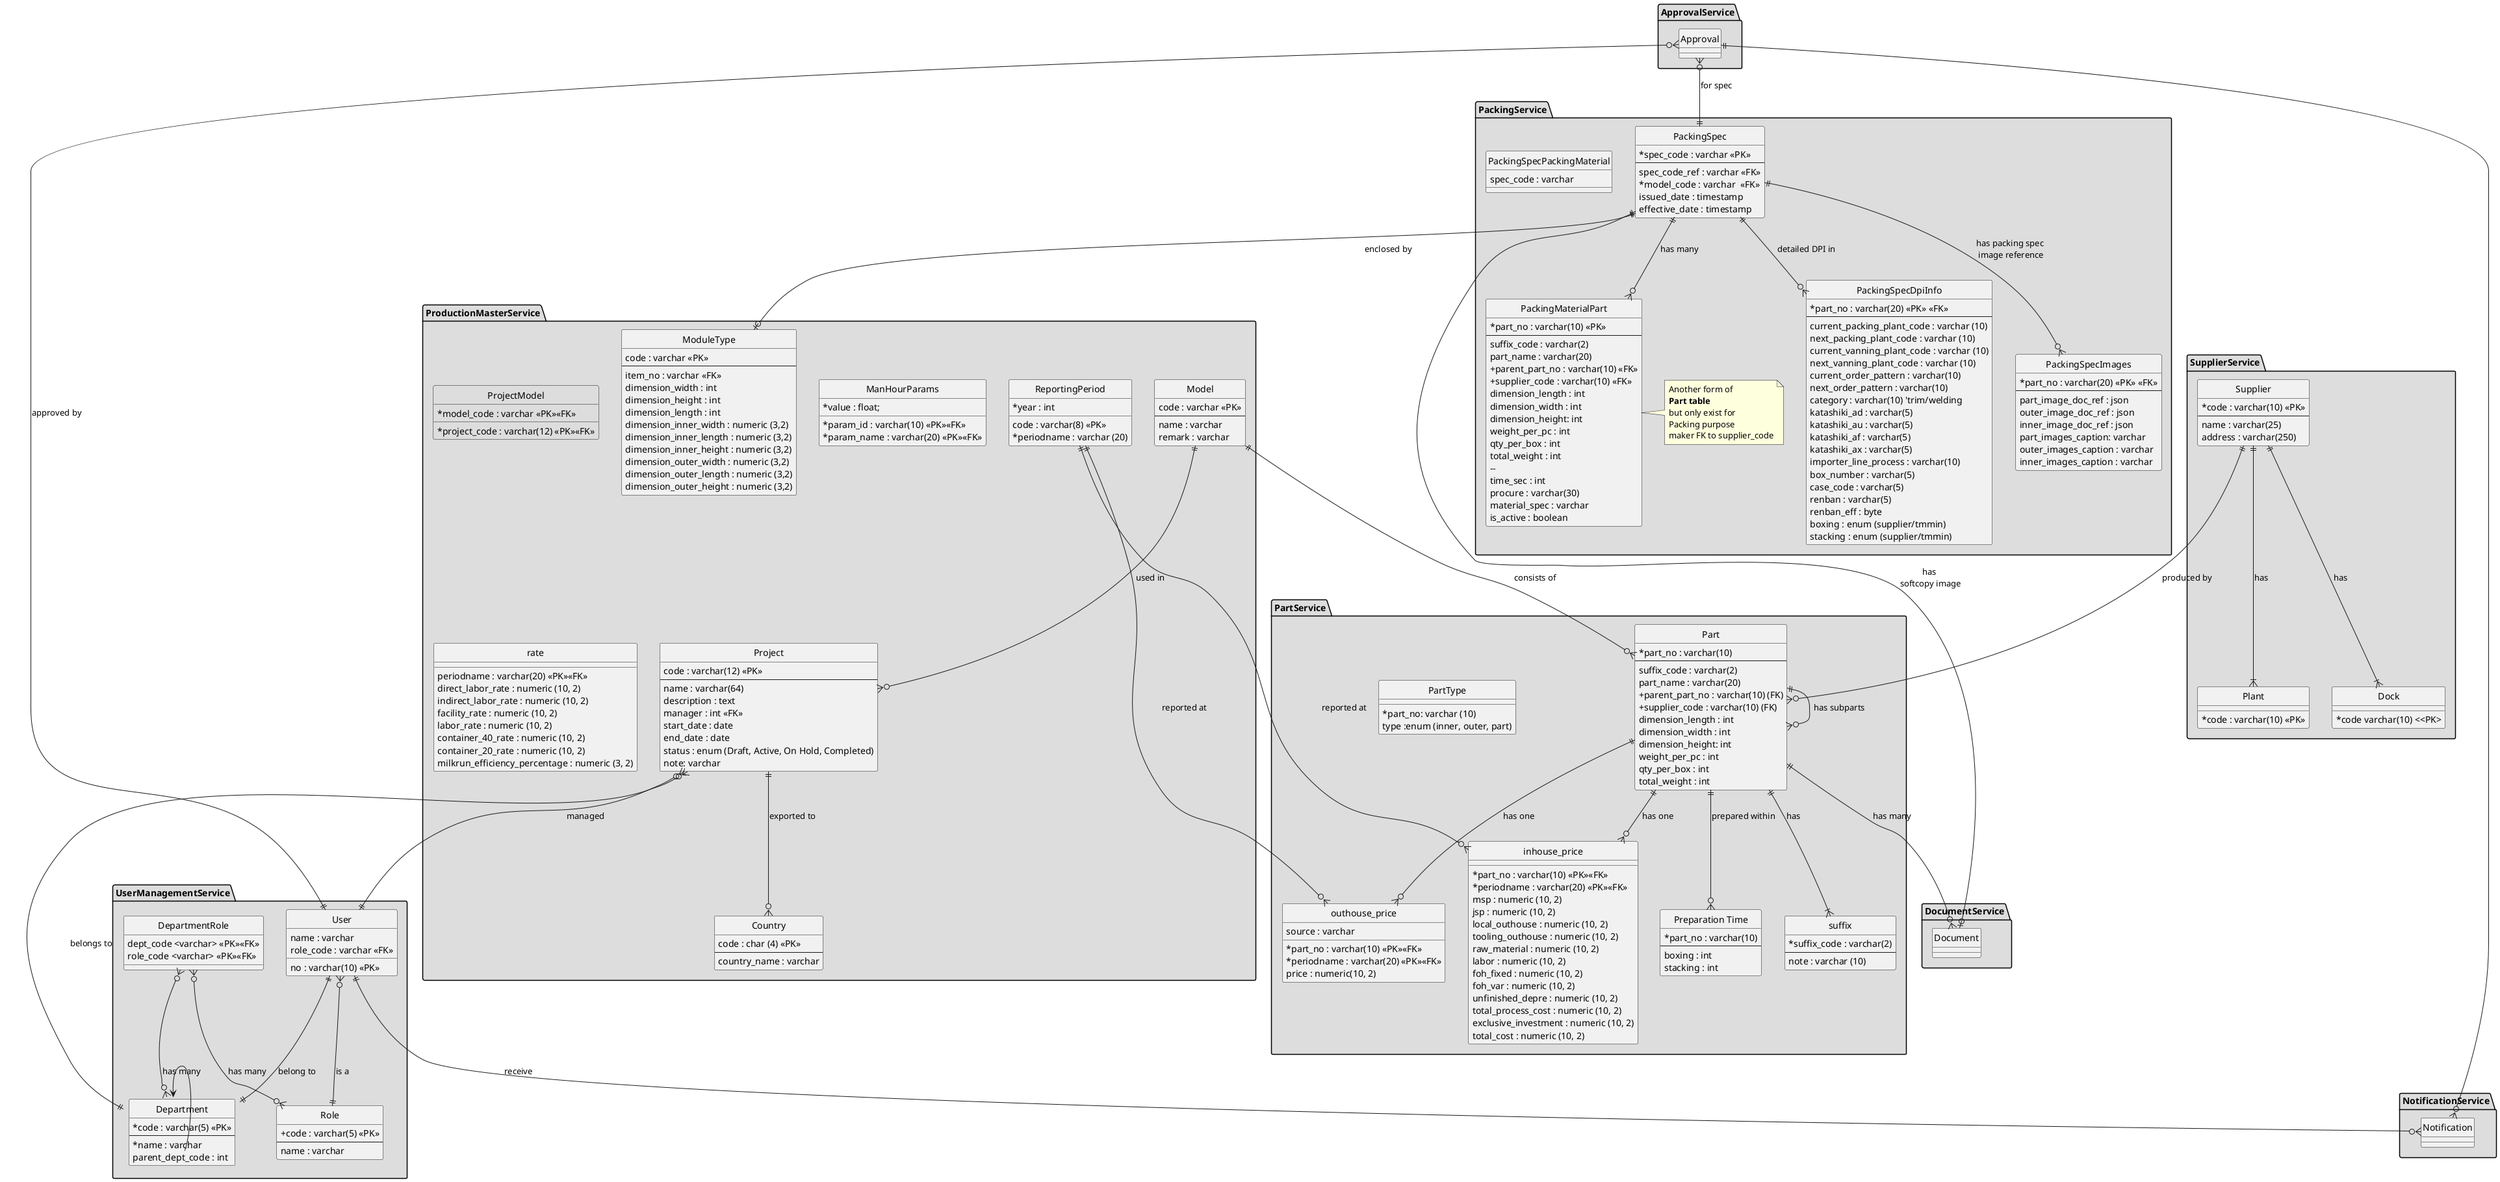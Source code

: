 @startuml
hide circle
skinparam classAttributeIconSize 0

package ProductionMasterService #DDD {
    entity "Project" as project {
        code : varchar(12) <<PK>>
    --
        name : varchar(64)
        description : text
        manager : int <<FK>>
        start_date : date
        end_date : date
        status : enum (Draft, Active, On Hold, Completed)
        note: varchar
    }

    entity "ProjectModel" as project_model #DDD {
        * project_code : varchar(12) <<PK>><<FK>>
        * model_code : varchar <<PK>><<FK>>
    }

    entity "Model" as model {
        code : varchar <<PK>>
    --
        name : varchar
        remark : varchar
    }

    entity "ModuleType" as module_type {
        code : varchar <<PK>>
    --
        item_no : varchar <<FK>>
        dimension_width : int
        dimension_height : int
        dimension_length : int
        dimension_inner_width : numeric (3,2)
        dimension_inner_length : numeric (3,2)
        dimension_inner_height : numeric (3,2)
        dimension_outer_width : numeric (3,2)
        dimension_outer_length : numeric (3,2)
        dimension_outer_height : numeric (3,2)
    }

    entity "Country" as country {
        code : char (4) <<PK>>
    --
        country_name : varchar
    }

    entity "ReportingPeriod" as rp {
        code : varchar(8) <<PK>>
        * periodname : varchar (20)
        * year : int
    }

    entity "ManHourParams" as man_hour_params {
        * param_id : varchar(10) <<PK>><<FK>>
        * param_name : varchar(20) <<PK>><<FK>>
        * value : float;
    }

    entity "rate" as rate {
      periodname : varchar(20) <<PK>><<FK>>
      direct_labor_rate : numeric (10, 2)
      indirect_labor_rate : numeric (10, 2)
      facility_rate : numeric (10, 2)
      labor_rate : numeric (10, 2)
      container_40_rate : numeric (10, 2)
      container_20_rate : numeric (10, 2)
      milkrun_efficiency_percentage : numeric (3, 2)
    }

}

package PartService #DDD {
    entity "Part" as part {
        * part_no : varchar(10)
    --
        suffix_code : varchar(2)
        part_name : varchar(20)
        + parent_part_no : varchar(10) (FK)
        + supplier_code : varchar(10) (FK)
        dimension_length : int
        dimension_width : int
        dimension_height: int
        weight_per_pc : int
        qty_per_box : int
        total_weight : int 
    }

    entity "Preparation Time" as prep_time {
        * part_no : varchar(10)
        --
        boxing : int
        stacking : int
    }
    

    entity "PartType" as part_type {
      * part_no: varchar (10)
      type :enum (inner, outer, part)
    }

    entity "suffix" as suffix {
        * suffix_code : varchar(2)
    --
        note : varchar (10)
    }    

    entity "inhouse_price" as inhouse_price {
        * part_no : varchar(10) <<PK>><<FK>>
        * periodname : varchar(20) <<PK>><<FK>>
        msp : numeric (10, 2) 
        jsp : numeric (10, 2)
        local_outhouse : numeric (10, 2)
        tooling_outhouse : numeric (10, 2)
        raw_material : numeric (10, 2)
        labor : numeric (10, 2)
        foh_fixed : numeric (10, 2)
        foh_var : numeric (10, 2)
        unfinished_depre : numeric (10, 2)
        total_process_cost : numeric (10, 2)
        exclusive_investment : numeric (10, 2)
        total_cost : numeric (10, 2)
    }

    entity "outhouse_price" as outhouse_price {
        * part_no : varchar(10) <<PK>><<FK>>
        * periodname : varchar(20) <<PK>><<FK>>
        source : varchar
        price : numeric(10, 2)
    }
}

package PackingService #DDD {
    entity "PackingSpec" as ps {
        * spec_code : varchar <<PK>>
    --
        spec_code_ref : varchar <<FK>>
        * model_code : varchar  <<FK>>
        issued_date : timestamp
        effective_date : timestamp
    }
   /'
    entity "Part" as part {
        * part_no : varchar(10)
    --
        suffix_code : varchar(2)
        part_name : varchar(20)
        + parent_part_no : varchar(10) (FK)
        + supplier_code : varchar(10) (FK)
        dimension_length : int
        dimension_width : int
        dimension_height: int
        weight_per_pc : int
        qty_per_box : int
        total_weight : int 
    }
    '/
    entity "PackingSpecPackingMaterial" as pspm {
        spec_code : varchar

    }

    entity "PackingMaterialPart" as packing_part {
        * part_no : varchar(10) <<PK>>
    --
        suffix_code : varchar(2)
        part_name : varchar(20)
        + parent_part_no : varchar(10) <<FK>>
        + supplier_code : varchar(10) <<FK>>
        dimension_length : int
        dimension_width : int
        dimension_height: int
        weight_per_pc : int
        qty_per_box : int
        total_weight : int 
    -- 
        time_sec : int
        procure : varchar(30)
        material_spec : varchar
        is_active : boolean
    }

    Note right
        Another form of 
        <b>Part table 
        but only exist for 
        Packing purpose
        maker FK to supplier_code
    end note

    entity "PackingSpecDpiInfo" as ps_dpi {
        * part_no : varchar(20) <<PK>> <<FK>>
        --
        current_packing_plant_code : varchar (10)
        next_packing_plant_code : varchar (10)
        current_vanning_plant_code : varchar (10)
        next_vanning_plant_code : varchar (10)
        current_order_pattern : varchar(10)
        next_order_pattern : varchar(10)
        category : varchar(10) 'trim/welding
        katashiki_ad : varchar(5)
        katashiki_au : varchar(5)
        katashiki_af : varchar(5)
        katashiki_ax : varchar(5)
        importer_line_process : varchar(10)
        box_number : varchar(5)
        case_code : varchar(5)
        renban : varchar(5)
        renban_eff : byte 
        boxing : enum (supplier/tmmin)
        stacking : enum (supplier/tmmin)
    }

    entity "PackingSpecImages" as psi {
        * part_no : varchar(20) <<PK>> <<FK>>
        --
        part_image_doc_ref : json
        outer_image_doc_ref : json
        inner_image_doc_ref : json
        part_images_caption: varchar
        outer_images_caption : varchar
        inner_images_caption : varchar
    }

}

package SupplierService #DDD {
    entity "Supplier" as supplier {
        * code : varchar(10) <<PK>>
    --
        name : varchar(25)
        address : varchar(250)  
    }

    entity "Plant" as plant {
        * code : varchar(10) <<PK>>
    }

    entity "Dock" as dock {
        * code varchar(10) <<PK>
    }    
}

package DocumentService #DDD {
    entity "Document" as img {
    }
}

package UserManagementService #DDD {
    entity "User" as user {
        no : varchar(10) <<PK>>
        name : varchar
        role_code : varchar <<FK>>
    }

    entity "Department" as dept {
        * code : varchar(5) <<PK>>
        --
        * name : varchar
        parent_dept_code : int  
    }

    dept::parent_dept_code --> dept::codd

    class "Role" as role {
        +code : varchar(5) <<PK>>
        --
        name : varchar
    }

    entity "DepartmentRole" as dept_role {
        dept_code <varchar> <<PK>><<FK>>
        role_code <varchar> <<PK>><<FK>>
    }
}

package ApprovalService #DDD {
    entity "Approval" as approval {
    }
}

package NotificationService #DDD {
    entity "Notification" as notif {
    }
}

' Relationships
ps ||--o| module_type : "enclosed by"
'ps ||--o{ pm : "consist of"
'ps ||--o{ img: "has many \npacking step images"
'ps ||--o{ img: "has many \ninner images"
ps ||--o| img: "has \nsoftcopy image"
ps ||--o{ psi: "has packing spec\n image reference"
ps ||--o{ ps_dpi: "detailed DPI in"
ps ||--o{ packing_part: has many

user ||--|| dept: "belong to"
user }o--|| role : "is a"
user ||--o{ notif: "receive"
dept_role }o--o{ role: "has many"
dept_role }o--o{ dept: "has many"

part ||--o{ part : "has subparts"
part ||--o{ img : "has many"
part ||--o{ outhouse_price : "has one"
part ||--o{ inhouse_price : "has one"
part ||--|{ suffix : has
part ||--o{ prep_time : "prepared within"
'pm ||--o{ img: "has many"

approval }o--|| user : "approved by"
approval }o--|| ps : "for spec"
approval ||--o{ notif : "  "

supplier ||--o{ part : "produced by"
supplier ||--|{ plant : "has"
supplier ||--|{ dock : "has"

model ||--o{ part : "consists of"
'model ||--o{ ps : "has packing specs"
model ||--o{ project : "used in"

project }o--|| dept : "belongs to"
project }o--|| user : "managed"
project ||--o{ country : "exported to"

rp ||--o{ outhouse_price : "reported at"
rp ||--o{ inhouse_price : "reported at"

@enduml

/'
====================
SAMPLE RECORDS
====================

---------------------------
ProductionMaster Service
---------------------------
Model
| code   | name     | generation | created_at         |
| ------ | -------- | ---------- | ------------------ |
| GGN155 | Hilux    | 8th Gen    | 2020-03-01 09:00:00 |
| TGN166 | Fortuner | 2nd Gen    | 2021-05-12 13:30:00 |

Project
| code      | name             | description          | project_manager | start_date | end_date   | status     |
| --------- | ---------------- | -------------------- | ----------------| -----------| ---------- | ---------- |
| PJ-HX2023 | Hilux 2023 TH    | Hilux 2023 Thailand  | 1               | 2022-07-01 | 2023-07-01 | Completed  |
| PJ-FT2024 | Fortuner 2024 EX | Fortuner 2024 Export | 2               | 2023-01-15 | 2024-01-15 | Active     |

ProjectModel
| project_code | model_code |
| ------------ | -----------|
| PJ-HX2023    | GGN155     |
| PJ-FT2024    | TGN166     |

Country
| code | country_name |
| ---- | -------------|
| TH   | Thailand     |
| PH   | Philippines  |

ReportingPeriod
| year | periodname |
| ---- | ---------- |
| 2025 | 03.2025    |
| 2025 | 08.2025    |
| 2024 | 08.2024    |

ManHourParams
| param_id | param_name             | value    |
| -------- | -----------------------| ---------|
| MH-001  | takt_time               | 1        |
| MH-002  | inspection_time         | 0.3125   | 2.5/8
| MH-003  | delivery_course_time    | 6        |
| MH-004  | pallet_sorting_time     | 0.3125   | 2.5/8
| MH-005  | non_pallet_sorting_time | 5.833    | 350/60
| MH-006  | vanning_time            | 0,595    | 30/(24x2.1)
| MH-007  | empty_box_return_time   | 5        |



------------------------------------
User Management Service
------------------------------------
User
| name         | role_name    |
| ------------ | ------------ |
| Aiko Tanaka  | Dept Head    |
| Budi Santoso | Staff        |

Department
| name  | full_dept_name                    | parent_dept_id |
| ----- | --------------------------------- | -------------- |
| PPM   | Production Part Mgmt              |                |
| PBOD  | Part Business Operation Division  |                |
| Proc  | Procurement                       | PBOD           |

Role
| name         | dept_id |
| ------------ | --------|
| Dept Head    | PPM     |
| Section Head | PPM     |
| Staff        | Proc    |

DepartmentRole
| dept_name | role_name    |
| --------- | ------------ |
| PPM       | Dept Head    |
| PPM       | Section Head |
| Proc      | Staff        |

----------------------------------
Packing Service
----------------------------------
PackingSpec
| spec_code   | model_code |
| ----------- | ---------- |
| PS-GGN155-01| GGN155     |
| PS-TGN166-01| TGN166     |

----------------------------------
Part Service
----------------------------------
Part
| part\_no   | suffix\_code | part\_name   | parent\_part\_no | supplier\_code | dimension\_length | dimension\_width | dimension\_height | weight\_per\_pc | qty\_per\_box | total\_weight |
| ---------- | ------------ | ------------ | ---------------- | -------------- | ----------------- | ---------------- | ----------------- | --------------- | ------------- | ------------- |
| P001000001 | 01           | Front Bumper | (null)           | SUP-001        | 150               | 40               | 35                | 12              | 5             | 60            |
| P001000002 | 02           | Rear Bumper  | P001000001       | SUP-002        | 140               | 45               | 30                | 11              | 5             | 55            |

Suffix
| suffix\_code | note   |
| ------------ | ------ |
| 01           | Black  |
| 02           | Silver |

Inhouse_price
| part\_no   | periodname | year | msp   | jsp   | local\_outhouse | tooling\_outhouse | raw\_material | labor | foh\_fixed | foh\_var | unfinished\_depre | total\_process\_cost | exclusive\_investment | total\_cost |
| ---------- | ---------- | ---- | ----- | ----- | --------------- | ----------------- | ------------- | ----- | ---------- | -------- | ----------------- | -------------------- | --------------------- | ----------- |
| P001000001 | 03.2025    | 2025 | 100.0 | 120.0 | 10.0            | 5.0               | 40.0          | 15.0  | 8.0        | 2.0      | 3.0               | 83.0                 | 7.0                   | 90.0        |
| P001000002 | 03.2025    | 2025 | 95.0  | 110.0 | 9.0             | 4.0               | 38.0          | 14.0  | 7.0        | 2.0      | 2.5               | 77.5                 | 6.5                   | 84.0        |

Outhouse_price
| part\_no   | periodname | year | source         | price  |
| ---------- | ---------- | ---- | -------------- | ------ |
| P001000001 | 03.2025    | 2025 | Aisin Seiki    | 102.00 |
| P001000002 | 03.2025    | 2025 | Toyota Boshoku | 98.50  |

'/